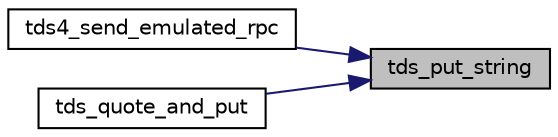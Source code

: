 digraph "tds_put_string"
{
 // LATEX_PDF_SIZE
  edge [fontname="Helvetica",fontsize="10",labelfontname="Helvetica",labelfontsize="10"];
  node [fontname="Helvetica",fontsize="10",shape=record];
  rankdir="RL";
  Node1 [label="tds_put_string",height=0.2,width=0.4,color="black", fillcolor="grey75", style="filled", fontcolor="black",tooltip="Output a string to wire automatic translate string to unicode if needed."];
  Node1 -> Node2 [dir="back",color="midnightblue",fontsize="10",style="solid",fontname="Helvetica"];
  Node2 [label="tds4_send_emulated_rpc",height=0.2,width=0.4,color="black", fillcolor="white", style="filled",URL="$a00563.html#ga2d0a06c1a30dd2470dc7a788de21b080",tooltip="Send RPC as string query."];
  Node1 -> Node3 [dir="back",color="midnightblue",fontsize="10",style="solid",fontname="Helvetica"];
  Node3 [label="tds_quote_and_put",height=0.2,width=0.4,color="black", fillcolor="white", style="filled",URL="$a00563.html#ga26b26296d060dca75f6a43e9ac41e58d",tooltip="Send a string to server while quoting it."];
}
